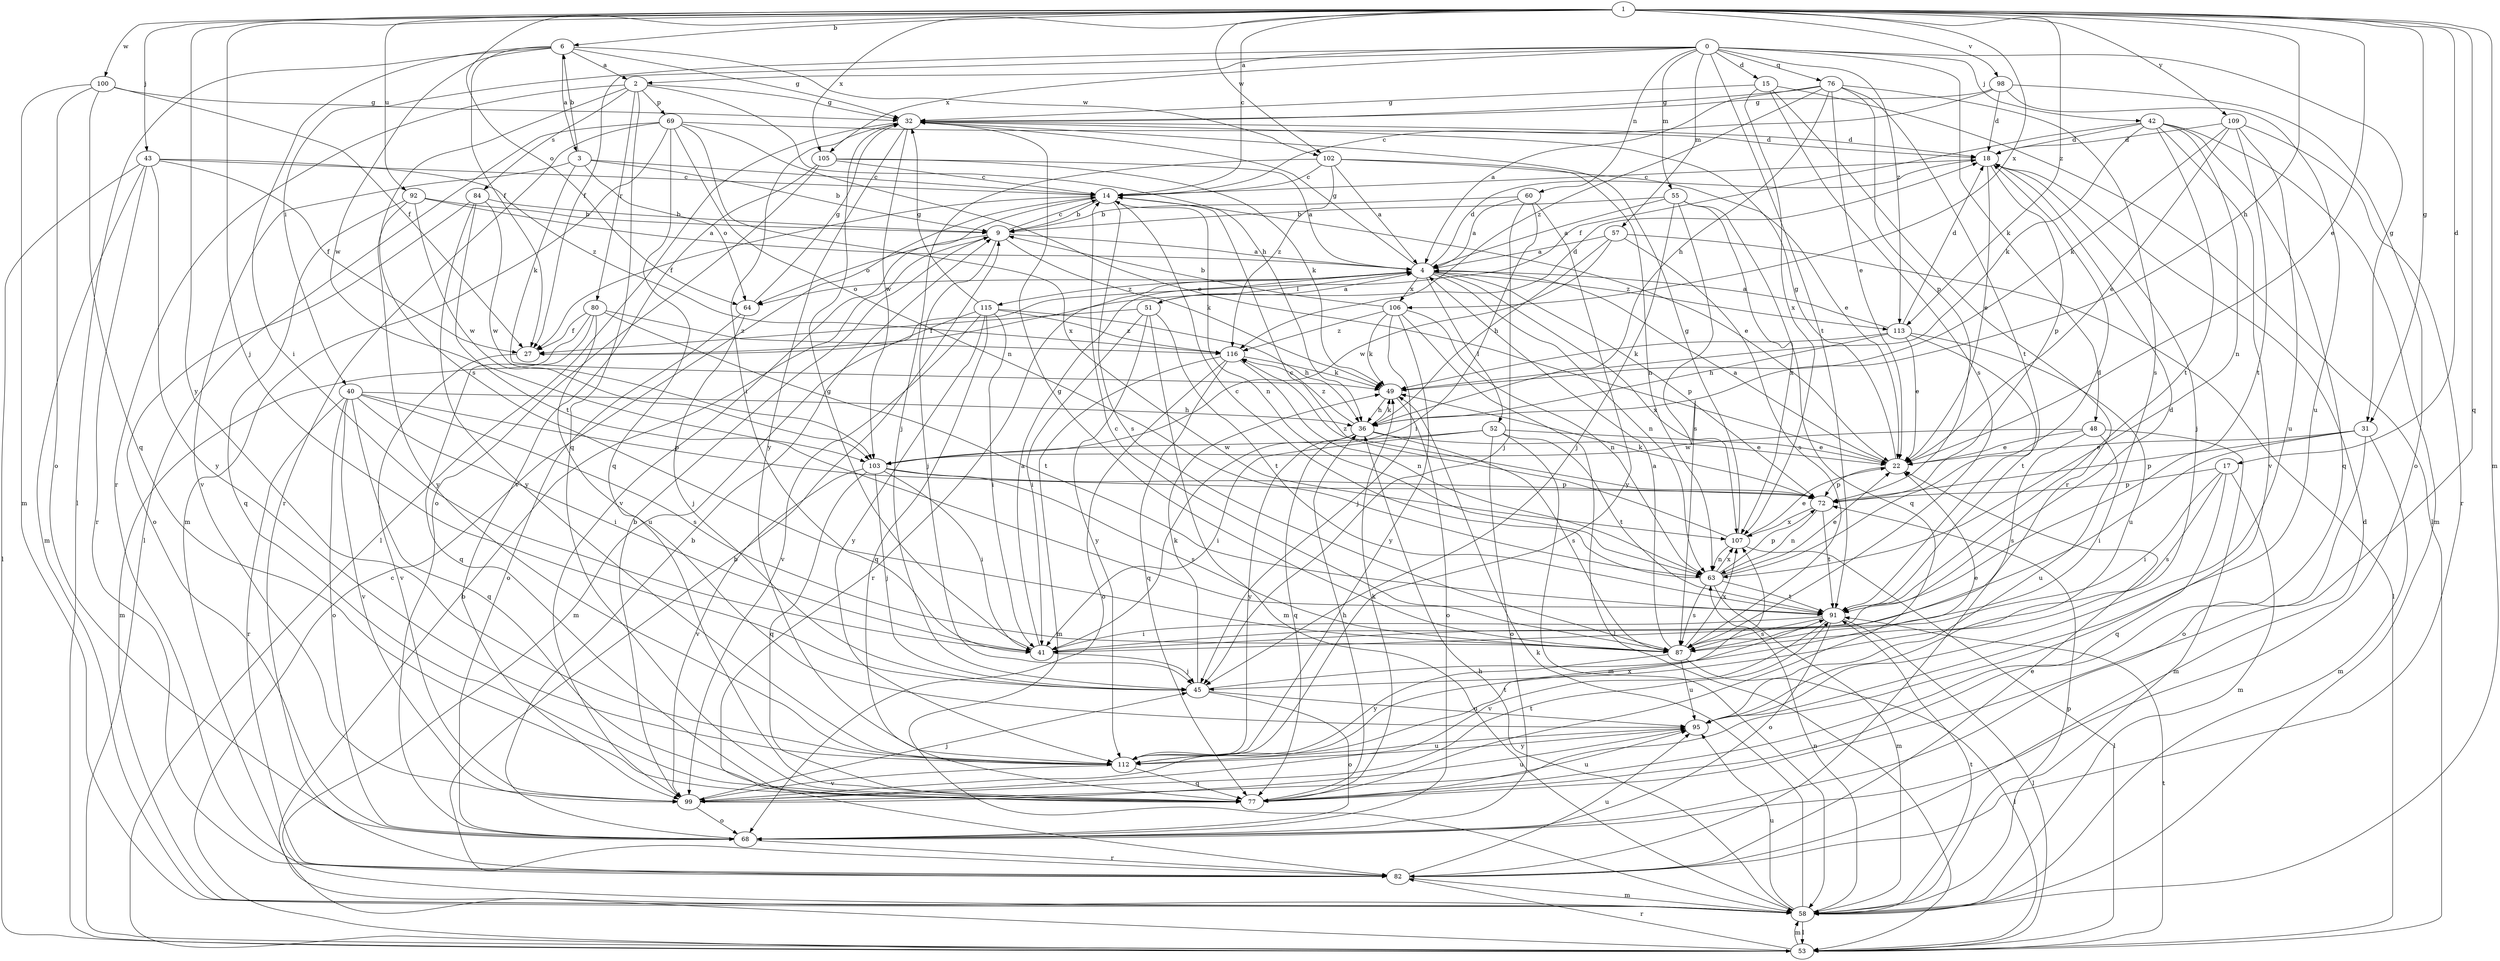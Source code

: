 strict digraph  {
0;
1;
2;
3;
4;
6;
9;
14;
15;
17;
18;
22;
27;
31;
32;
36;
40;
41;
42;
43;
45;
48;
49;
51;
52;
53;
55;
57;
58;
60;
63;
64;
68;
69;
72;
76;
77;
80;
82;
84;
87;
91;
92;
95;
98;
99;
100;
102;
103;
105;
106;
107;
109;
112;
113;
115;
116;
0 -> 2  [label=a];
0 -> 15  [label=d];
0 -> 27  [label=f];
0 -> 31  [label=g];
0 -> 40  [label=i];
0 -> 42  [label=j];
0 -> 48  [label=k];
0 -> 55  [label=m];
0 -> 57  [label=m];
0 -> 60  [label=n];
0 -> 76  [label=q];
0 -> 91  [label=t];
0 -> 105  [label=x];
0 -> 113  [label=z];
1 -> 6  [label=b];
1 -> 14  [label=c];
1 -> 17  [label=d];
1 -> 22  [label=e];
1 -> 31  [label=g];
1 -> 36  [label=h];
1 -> 43  [label=j];
1 -> 45  [label=j];
1 -> 58  [label=m];
1 -> 64  [label=o];
1 -> 77  [label=q];
1 -> 92  [label=u];
1 -> 98  [label=v];
1 -> 100  [label=w];
1 -> 102  [label=w];
1 -> 105  [label=x];
1 -> 106  [label=x];
1 -> 109  [label=y];
1 -> 112  [label=y];
1 -> 113  [label=z];
2 -> 32  [label=g];
2 -> 36  [label=h];
2 -> 69  [label=p];
2 -> 77  [label=q];
2 -> 80  [label=r];
2 -> 82  [label=r];
2 -> 84  [label=s];
2 -> 87  [label=s];
3 -> 6  [label=b];
3 -> 9  [label=b];
3 -> 14  [label=c];
3 -> 49  [label=k];
3 -> 64  [label=o];
3 -> 99  [label=v];
4 -> 18  [label=d];
4 -> 32  [label=g];
4 -> 51  [label=l];
4 -> 52  [label=l];
4 -> 63  [label=n];
4 -> 64  [label=o];
4 -> 72  [label=p];
4 -> 82  [label=r];
4 -> 106  [label=x];
4 -> 107  [label=x];
4 -> 113  [label=z];
4 -> 115  [label=z];
6 -> 2  [label=a];
6 -> 3  [label=a];
6 -> 27  [label=f];
6 -> 32  [label=g];
6 -> 41  [label=i];
6 -> 53  [label=l];
6 -> 102  [label=w];
6 -> 103  [label=w];
9 -> 4  [label=a];
9 -> 14  [label=c];
9 -> 45  [label=j];
9 -> 49  [label=k];
9 -> 64  [label=o];
14 -> 9  [label=b];
14 -> 22  [label=e];
14 -> 27  [label=f];
14 -> 63  [label=n];
14 -> 87  [label=s];
14 -> 99  [label=v];
15 -> 32  [label=g];
15 -> 53  [label=l];
15 -> 82  [label=r];
15 -> 87  [label=s];
15 -> 107  [label=x];
17 -> 41  [label=i];
17 -> 58  [label=m];
17 -> 72  [label=p];
17 -> 77  [label=q];
17 -> 87  [label=s];
18 -> 14  [label=c];
18 -> 22  [label=e];
18 -> 45  [label=j];
18 -> 72  [label=p];
22 -> 4  [label=a];
22 -> 32  [label=g];
22 -> 72  [label=p];
27 -> 18  [label=d];
27 -> 99  [label=v];
31 -> 22  [label=e];
31 -> 41  [label=i];
31 -> 58  [label=m];
31 -> 68  [label=o];
31 -> 72  [label=p];
32 -> 18  [label=d];
32 -> 41  [label=i];
32 -> 53  [label=l];
32 -> 103  [label=w];
32 -> 112  [label=y];
36 -> 22  [label=e];
36 -> 49  [label=k];
36 -> 77  [label=q];
36 -> 87  [label=s];
36 -> 112  [label=y];
36 -> 116  [label=z];
40 -> 36  [label=h];
40 -> 41  [label=i];
40 -> 68  [label=o];
40 -> 72  [label=p];
40 -> 77  [label=q];
40 -> 82  [label=r];
40 -> 87  [label=s];
40 -> 99  [label=v];
41 -> 4  [label=a];
41 -> 18  [label=d];
41 -> 32  [label=g];
41 -> 45  [label=j];
42 -> 18  [label=d];
42 -> 27  [label=f];
42 -> 49  [label=k];
42 -> 58  [label=m];
42 -> 63  [label=n];
42 -> 77  [label=q];
42 -> 91  [label=t];
42 -> 99  [label=v];
43 -> 14  [label=c];
43 -> 27  [label=f];
43 -> 53  [label=l];
43 -> 58  [label=m];
43 -> 82  [label=r];
43 -> 112  [label=y];
43 -> 116  [label=z];
45 -> 22  [label=e];
45 -> 49  [label=k];
45 -> 68  [label=o];
45 -> 95  [label=u];
48 -> 22  [label=e];
48 -> 58  [label=m];
48 -> 87  [label=s];
48 -> 95  [label=u];
48 -> 103  [label=w];
49 -> 36  [label=h];
49 -> 68  [label=o];
51 -> 4  [label=a];
51 -> 27  [label=f];
51 -> 41  [label=i];
51 -> 58  [label=m];
51 -> 91  [label=t];
51 -> 112  [label=y];
52 -> 22  [label=e];
52 -> 41  [label=i];
52 -> 58  [label=m];
52 -> 68  [label=o];
52 -> 91  [label=t];
52 -> 103  [label=w];
53 -> 9  [label=b];
53 -> 14  [label=c];
53 -> 58  [label=m];
53 -> 82  [label=r];
53 -> 91  [label=t];
55 -> 4  [label=a];
55 -> 9  [label=b];
55 -> 45  [label=j];
55 -> 77  [label=q];
55 -> 87  [label=s];
55 -> 107  [label=x];
57 -> 4  [label=a];
57 -> 36  [label=h];
57 -> 53  [label=l];
57 -> 87  [label=s];
57 -> 103  [label=w];
58 -> 36  [label=h];
58 -> 49  [label=k];
58 -> 53  [label=l];
58 -> 63  [label=n];
58 -> 72  [label=p];
58 -> 91  [label=t];
58 -> 95  [label=u];
60 -> 4  [label=a];
60 -> 9  [label=b];
60 -> 41  [label=i];
60 -> 45  [label=j];
60 -> 112  [label=y];
63 -> 14  [label=c];
63 -> 18  [label=d];
63 -> 22  [label=e];
63 -> 58  [label=m];
63 -> 72  [label=p];
63 -> 87  [label=s];
63 -> 91  [label=t];
63 -> 107  [label=x];
64 -> 32  [label=g];
64 -> 45  [label=j];
64 -> 68  [label=o];
68 -> 9  [label=b];
68 -> 82  [label=r];
69 -> 18  [label=d];
69 -> 22  [label=e];
69 -> 53  [label=l];
69 -> 58  [label=m];
69 -> 63  [label=n];
69 -> 77  [label=q];
69 -> 82  [label=r];
69 -> 107  [label=x];
72 -> 49  [label=k];
72 -> 63  [label=n];
72 -> 91  [label=t];
72 -> 107  [label=x];
72 -> 116  [label=z];
76 -> 4  [label=a];
76 -> 22  [label=e];
76 -> 32  [label=g];
76 -> 36  [label=h];
76 -> 72  [label=p];
76 -> 87  [label=s];
76 -> 91  [label=t];
76 -> 116  [label=z];
77 -> 36  [label=h];
77 -> 49  [label=k];
77 -> 95  [label=u];
80 -> 27  [label=f];
80 -> 58  [label=m];
80 -> 77  [label=q];
80 -> 91  [label=t];
80 -> 95  [label=u];
80 -> 116  [label=z];
82 -> 9  [label=b];
82 -> 18  [label=d];
82 -> 22  [label=e];
82 -> 58  [label=m];
82 -> 95  [label=u];
84 -> 9  [label=b];
84 -> 68  [label=o];
84 -> 91  [label=t];
84 -> 103  [label=w];
84 -> 112  [label=y];
87 -> 4  [label=a];
87 -> 14  [label=c];
87 -> 32  [label=g];
87 -> 53  [label=l];
87 -> 95  [label=u];
87 -> 107  [label=x];
87 -> 112  [label=y];
91 -> 41  [label=i];
91 -> 53  [label=l];
91 -> 68  [label=o];
91 -> 87  [label=s];
91 -> 99  [label=v];
92 -> 4  [label=a];
92 -> 9  [label=b];
92 -> 77  [label=q];
92 -> 103  [label=w];
92 -> 112  [label=y];
95 -> 112  [label=y];
98 -> 14  [label=c];
98 -> 18  [label=d];
98 -> 32  [label=g];
98 -> 68  [label=o];
98 -> 95  [label=u];
99 -> 9  [label=b];
99 -> 45  [label=j];
99 -> 68  [label=o];
99 -> 91  [label=t];
99 -> 95  [label=u];
99 -> 107  [label=x];
100 -> 27  [label=f];
100 -> 32  [label=g];
100 -> 58  [label=m];
100 -> 68  [label=o];
100 -> 77  [label=q];
102 -> 4  [label=a];
102 -> 14  [label=c];
102 -> 22  [label=e];
102 -> 45  [label=j];
102 -> 63  [label=n];
102 -> 116  [label=z];
103 -> 41  [label=i];
103 -> 45  [label=j];
103 -> 72  [label=p];
103 -> 77  [label=q];
103 -> 87  [label=s];
103 -> 99  [label=v];
105 -> 4  [label=a];
105 -> 14  [label=c];
105 -> 49  [label=k];
105 -> 68  [label=o];
105 -> 99  [label=v];
106 -> 9  [label=b];
106 -> 45  [label=j];
106 -> 49  [label=k];
106 -> 53  [label=l];
106 -> 63  [label=n];
106 -> 112  [label=y];
106 -> 116  [label=z];
107 -> 14  [label=c];
107 -> 22  [label=e];
107 -> 32  [label=g];
107 -> 53  [label=l];
107 -> 63  [label=n];
109 -> 18  [label=d];
109 -> 22  [label=e];
109 -> 49  [label=k];
109 -> 82  [label=r];
109 -> 91  [label=t];
109 -> 95  [label=u];
112 -> 77  [label=q];
112 -> 91  [label=t];
112 -> 95  [label=u];
112 -> 99  [label=v];
113 -> 4  [label=a];
113 -> 18  [label=d];
113 -> 22  [label=e];
113 -> 36  [label=h];
113 -> 49  [label=k];
113 -> 91  [label=t];
113 -> 95  [label=u];
115 -> 32  [label=g];
115 -> 36  [label=h];
115 -> 41  [label=i];
115 -> 58  [label=m];
115 -> 77  [label=q];
115 -> 99  [label=v];
115 -> 112  [label=y];
115 -> 116  [label=z];
116 -> 49  [label=k];
116 -> 58  [label=m];
116 -> 63  [label=n];
116 -> 68  [label=o];
116 -> 77  [label=q];
}
